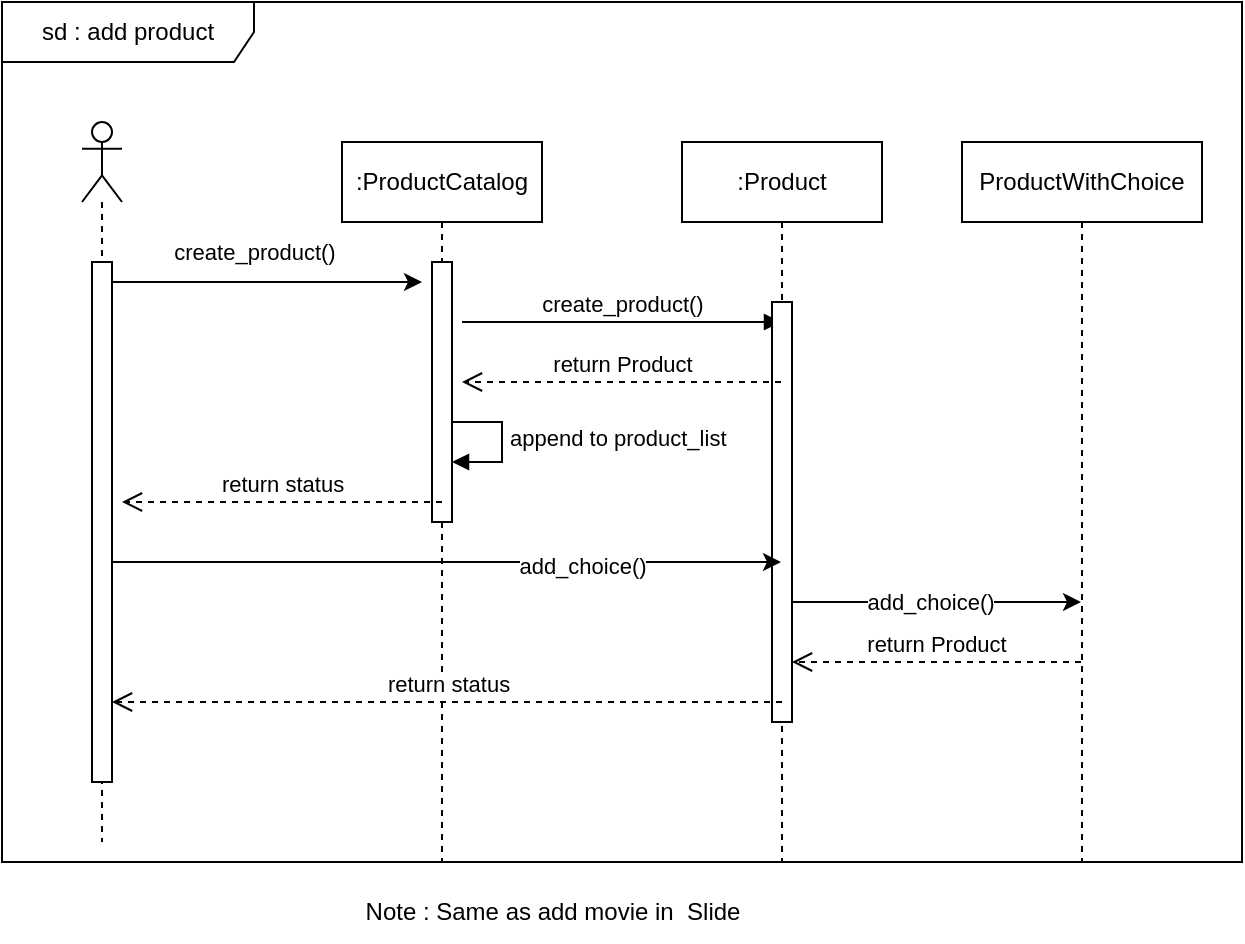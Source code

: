 <mxfile version="20.8.16" type="device"><diagram name="Page-1" id="paZrVCzQJ6xP5q_1sAc1"><mxGraphModel dx="855" dy="643" grid="1" gridSize="10" guides="1" tooltips="1" connect="1" arrows="1" fold="1" page="1" pageScale="1" pageWidth="827" pageHeight="1169" math="0" shadow="0"><root><mxCell id="0"/><mxCell id="1" parent="0"/><mxCell id="lvfHsj090S_6OaXZNwpc-1" value="sd : add product" style="shape=umlFrame;whiteSpace=wrap;html=1;width=126;height=30;" vertex="1" parent="1"><mxGeometry x="50" y="30" width="620" height="430" as="geometry"/></mxCell><mxCell id="lvfHsj090S_6OaXZNwpc-16" value="create_product()" style="endArrow=classic;html=1;rounded=0;" edge="1" parent="1" source="lvfHsj090S_6OaXZNwpc-20"><mxGeometry x="-0.055" y="15" width="50" height="50" relative="1" as="geometry"><mxPoint x="104" y="190" as="sourcePoint"/><mxPoint x="260" y="170" as="targetPoint"/><Array as="points"><mxPoint x="200" y="170"/></Array><mxPoint as="offset"/></mxGeometry></mxCell><mxCell id="lvfHsj090S_6OaXZNwpc-20" value="" style="shape=umlLifeline;participant=umlActor;perimeter=lifelinePerimeter;whiteSpace=wrap;html=1;container=1;collapsible=0;recursiveResize=0;verticalAlign=top;spacingTop=36;outlineConnect=0;" vertex="1" parent="1"><mxGeometry x="90" y="90" width="20" height="360" as="geometry"/></mxCell><mxCell id="lvfHsj090S_6OaXZNwpc-41" value="" style="html=1;points=[];perimeter=orthogonalPerimeter;" vertex="1" parent="lvfHsj090S_6OaXZNwpc-20"><mxGeometry x="5" y="70" width="10" height="260" as="geometry"/></mxCell><mxCell id="lvfHsj090S_6OaXZNwpc-21" value=":ProductCatalog" style="shape=umlLifeline;perimeter=lifelinePerimeter;whiteSpace=wrap;html=1;container=1;collapsible=0;recursiveResize=0;outlineConnect=0;" vertex="1" parent="1"><mxGeometry x="220" y="100" width="100" height="360" as="geometry"/></mxCell><mxCell id="lvfHsj090S_6OaXZNwpc-36" value="create_product()" style="html=1;verticalAlign=bottom;endArrow=block;rounded=0;" edge="1" parent="lvfHsj090S_6OaXZNwpc-21" target="lvfHsj090S_6OaXZNwpc-22"><mxGeometry width="80" relative="1" as="geometry"><mxPoint x="60" y="90" as="sourcePoint"/><mxPoint x="130" y="90" as="targetPoint"/></mxGeometry></mxCell><mxCell id="lvfHsj090S_6OaXZNwpc-39" value="append to product_list" style="edgeStyle=orthogonalEdgeStyle;html=1;align=left;spacingLeft=2;endArrow=block;rounded=0;entryX=1;entryY=0;" edge="1" parent="lvfHsj090S_6OaXZNwpc-21"><mxGeometry relative="1" as="geometry"><mxPoint x="50" y="140" as="sourcePoint"/><Array as="points"><mxPoint x="80" y="140"/></Array><mxPoint x="55" y="160" as="targetPoint"/></mxGeometry></mxCell><mxCell id="lvfHsj090S_6OaXZNwpc-42" value="" style="html=1;points=[];perimeter=orthogonalPerimeter;" vertex="1" parent="lvfHsj090S_6OaXZNwpc-21"><mxGeometry x="45" y="60" width="10" height="130" as="geometry"/></mxCell><mxCell id="lvfHsj090S_6OaXZNwpc-22" value=":Product" style="shape=umlLifeline;perimeter=lifelinePerimeter;whiteSpace=wrap;html=1;container=1;collapsible=0;recursiveResize=0;outlineConnect=0;" vertex="1" parent="1"><mxGeometry x="390" y="100" width="100" height="360" as="geometry"/></mxCell><mxCell id="lvfHsj090S_6OaXZNwpc-43" value="" style="html=1;points=[];perimeter=orthogonalPerimeter;" vertex="1" parent="lvfHsj090S_6OaXZNwpc-22"><mxGeometry x="45" y="80" width="10" height="210" as="geometry"/></mxCell><mxCell id="lvfHsj090S_6OaXZNwpc-37" value="return Product" style="html=1;verticalAlign=bottom;endArrow=open;dashed=1;endSize=8;rounded=0;" edge="1" parent="1" source="lvfHsj090S_6OaXZNwpc-22"><mxGeometry relative="1" as="geometry"><mxPoint x="350" y="210" as="sourcePoint"/><mxPoint x="280" y="220" as="targetPoint"/><Array as="points"><mxPoint x="350" y="220"/></Array></mxGeometry></mxCell><mxCell id="lvfHsj090S_6OaXZNwpc-40" value="return status" style="html=1;verticalAlign=bottom;endArrow=open;dashed=1;endSize=8;rounded=0;" edge="1" parent="1"><mxGeometry relative="1" as="geometry"><mxPoint x="270" y="280" as="sourcePoint"/><mxPoint x="110" y="280" as="targetPoint"/></mxGeometry></mxCell><mxCell id="lvfHsj090S_6OaXZNwpc-44" value="Note : Same as add movie in&amp;nbsp; Slide" style="text;html=1;align=center;verticalAlign=middle;resizable=0;points=[];autosize=1;strokeColor=none;fillColor=none;" vertex="1" parent="1"><mxGeometry x="220" y="470" width="210" height="30" as="geometry"/></mxCell><mxCell id="lvfHsj090S_6OaXZNwpc-45" value="ProductWithChoice" style="shape=umlLifeline;perimeter=lifelinePerimeter;whiteSpace=wrap;html=1;container=1;collapsible=0;recursiveResize=0;outlineConnect=0;" vertex="1" parent="1"><mxGeometry x="530" y="100" width="120" height="360" as="geometry"/></mxCell><mxCell id="lvfHsj090S_6OaXZNwpc-51" style="edgeStyle=orthogonalEdgeStyle;rounded=0;orthogonalLoop=1;jettySize=auto;html=1;" edge="1" parent="1" source="lvfHsj090S_6OaXZNwpc-41" target="lvfHsj090S_6OaXZNwpc-22"><mxGeometry relative="1" as="geometry"><Array as="points"><mxPoint x="370" y="310"/><mxPoint x="370" y="310"/></Array></mxGeometry></mxCell><mxCell id="lvfHsj090S_6OaXZNwpc-52" value="add_choice()" style="edgeLabel;html=1;align=center;verticalAlign=middle;resizable=0;points=[];" vertex="1" connectable="0" parent="lvfHsj090S_6OaXZNwpc-51"><mxGeometry x="0.405" y="-2" relative="1" as="geometry"><mxPoint as="offset"/></mxGeometry></mxCell><mxCell id="lvfHsj090S_6OaXZNwpc-53" style="edgeStyle=orthogonalEdgeStyle;rounded=0;orthogonalLoop=1;jettySize=auto;html=1;" edge="1" parent="1" source="lvfHsj090S_6OaXZNwpc-43" target="lvfHsj090S_6OaXZNwpc-45"><mxGeometry relative="1" as="geometry"><Array as="points"><mxPoint x="480" y="330"/><mxPoint x="480" y="330"/></Array></mxGeometry></mxCell><mxCell id="lvfHsj090S_6OaXZNwpc-54" value="add_choice()" style="edgeLabel;html=1;align=center;verticalAlign=middle;resizable=0;points=[];" vertex="1" connectable="0" parent="lvfHsj090S_6OaXZNwpc-53"><mxGeometry x="-0.048" relative="1" as="geometry"><mxPoint as="offset"/></mxGeometry></mxCell><mxCell id="lvfHsj090S_6OaXZNwpc-56" value="return Product" style="html=1;verticalAlign=bottom;endArrow=open;dashed=1;endSize=8;rounded=0;" edge="1" parent="1" source="lvfHsj090S_6OaXZNwpc-45" target="lvfHsj090S_6OaXZNwpc-43"><mxGeometry relative="1" as="geometry"><mxPoint x="590" y="350" as="sourcePoint"/><mxPoint x="510" y="350" as="targetPoint"/><Array as="points"><mxPoint x="520" y="360"/></Array></mxGeometry></mxCell><mxCell id="lvfHsj090S_6OaXZNwpc-57" value="return status" style="html=1;verticalAlign=bottom;endArrow=open;dashed=1;endSize=8;rounded=0;" edge="1" parent="1" target="lvfHsj090S_6OaXZNwpc-41"><mxGeometry relative="1" as="geometry"><mxPoint x="440" y="380" as="sourcePoint"/><mxPoint x="360" y="380" as="targetPoint"/></mxGeometry></mxCell></root></mxGraphModel></diagram></mxfile>